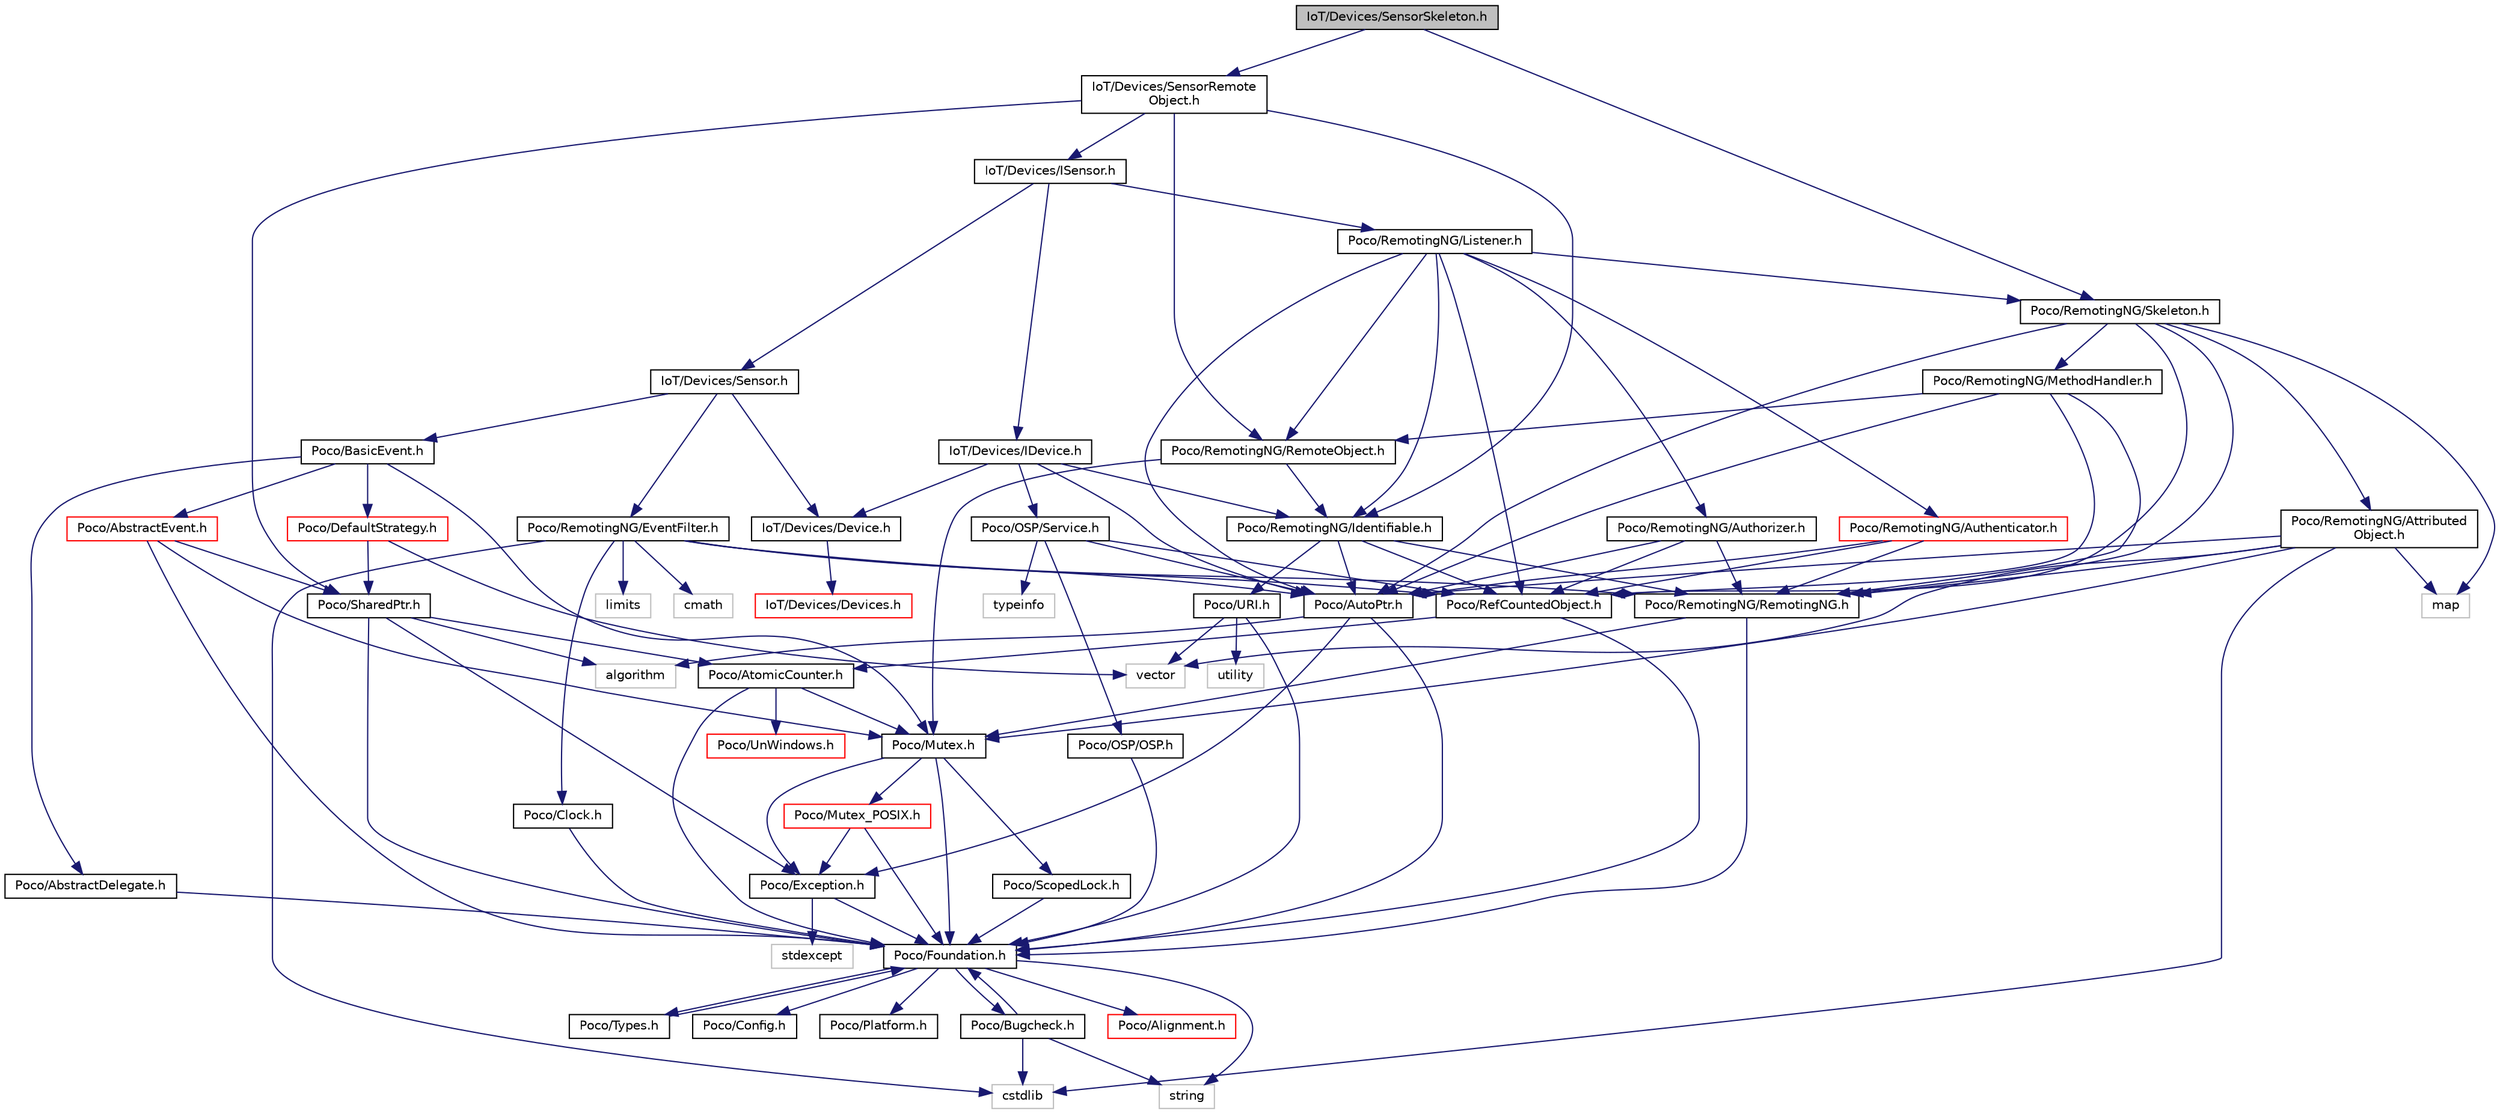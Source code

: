 digraph "IoT/Devices/SensorSkeleton.h"
{
 // LATEX_PDF_SIZE
  edge [fontname="Helvetica",fontsize="10",labelfontname="Helvetica",labelfontsize="10"];
  node [fontname="Helvetica",fontsize="10",shape=record];
  Node1 [label="IoT/Devices/SensorSkeleton.h",height=0.2,width=0.4,color="black", fillcolor="grey75", style="filled", fontcolor="black",tooltip=" "];
  Node1 -> Node2 [color="midnightblue",fontsize="10",style="solid",fontname="Helvetica"];
  Node2 [label="IoT/Devices/SensorRemote\lObject.h",height=0.2,width=0.4,color="black", fillcolor="white", style="filled",URL="$SensorRemoteObject_8h.html",tooltip=" "];
  Node2 -> Node3 [color="midnightblue",fontsize="10",style="solid",fontname="Helvetica"];
  Node3 [label="IoT/Devices/ISensor.h",height=0.2,width=0.4,color="black", fillcolor="white", style="filled",URL="$ISensor_8h.html",tooltip=" "];
  Node3 -> Node4 [color="midnightblue",fontsize="10",style="solid",fontname="Helvetica"];
  Node4 [label="IoT/Devices/IDevice.h",height=0.2,width=0.4,color="black", fillcolor="white", style="filled",URL="$IDevice_8h.html",tooltip=" "];
  Node4 -> Node5 [color="midnightblue",fontsize="10",style="solid",fontname="Helvetica"];
  Node5 [label="IoT/Devices/Device.h",height=0.2,width=0.4,color="black", fillcolor="white", style="filled",URL="$Device_8h.html",tooltip=" "];
  Node5 -> Node6 [color="midnightblue",fontsize="10",style="solid",fontname="Helvetica"];
  Node6 [label="IoT/Devices/Devices.h",height=0.2,width=0.4,color="red", fillcolor="white", style="filled",URL="$Devices_8h.html",tooltip=" "];
  Node4 -> Node17 [color="midnightblue",fontsize="10",style="solid",fontname="Helvetica"];
  Node17 [label="Poco/AutoPtr.h",height=0.2,width=0.4,color="black", fillcolor="white", style="filled",URL="$AutoPtr_8h.html",tooltip=" "];
  Node17 -> Node8 [color="midnightblue",fontsize="10",style="solid",fontname="Helvetica"];
  Node8 [label="Poco/Foundation.h",height=0.2,width=0.4,color="black", fillcolor="white", style="filled",URL="$Foundation_8h.html",tooltip=" "];
  Node8 -> Node9 [color="midnightblue",fontsize="10",style="solid",fontname="Helvetica"];
  Node9 [label="Poco/Config.h",height=0.2,width=0.4,color="black", fillcolor="white", style="filled",URL="$Config_8h.html",tooltip=" "];
  Node8 -> Node10 [color="midnightblue",fontsize="10",style="solid",fontname="Helvetica"];
  Node10 [label="Poco/Platform.h",height=0.2,width=0.4,color="black", fillcolor="white", style="filled",URL="$Platform_8h.html",tooltip=" "];
  Node8 -> Node11 [color="midnightblue",fontsize="10",style="solid",fontname="Helvetica"];
  Node11 [label="Poco/Alignment.h",height=0.2,width=0.4,color="red", fillcolor="white", style="filled",URL="$Alignment_8h.html",tooltip=" "];
  Node8 -> Node13 [color="midnightblue",fontsize="10",style="solid",fontname="Helvetica"];
  Node13 [label="Poco/Bugcheck.h",height=0.2,width=0.4,color="black", fillcolor="white", style="filled",URL="$Bugcheck_8h.html",tooltip=" "];
  Node13 -> Node8 [color="midnightblue",fontsize="10",style="solid",fontname="Helvetica"];
  Node13 -> Node14 [color="midnightblue",fontsize="10",style="solid",fontname="Helvetica"];
  Node14 [label="string",height=0.2,width=0.4,color="grey75", fillcolor="white", style="filled",tooltip=" "];
  Node13 -> Node15 [color="midnightblue",fontsize="10",style="solid",fontname="Helvetica"];
  Node15 [label="cstdlib",height=0.2,width=0.4,color="grey75", fillcolor="white", style="filled",tooltip=" "];
  Node8 -> Node16 [color="midnightblue",fontsize="10",style="solid",fontname="Helvetica"];
  Node16 [label="Poco/Types.h",height=0.2,width=0.4,color="black", fillcolor="white", style="filled",URL="$Types_8h.html",tooltip=" "];
  Node16 -> Node8 [color="midnightblue",fontsize="10",style="solid",fontname="Helvetica"];
  Node8 -> Node14 [color="midnightblue",fontsize="10",style="solid",fontname="Helvetica"];
  Node17 -> Node18 [color="midnightblue",fontsize="10",style="solid",fontname="Helvetica"];
  Node18 [label="Poco/Exception.h",height=0.2,width=0.4,color="black", fillcolor="white", style="filled",URL="$Exception_8h.html",tooltip=" "];
  Node18 -> Node8 [color="midnightblue",fontsize="10",style="solid",fontname="Helvetica"];
  Node18 -> Node19 [color="midnightblue",fontsize="10",style="solid",fontname="Helvetica"];
  Node19 [label="stdexcept",height=0.2,width=0.4,color="grey75", fillcolor="white", style="filled",tooltip=" "];
  Node17 -> Node20 [color="midnightblue",fontsize="10",style="solid",fontname="Helvetica"];
  Node20 [label="algorithm",height=0.2,width=0.4,color="grey75", fillcolor="white", style="filled",tooltip=" "];
  Node4 -> Node21 [color="midnightblue",fontsize="10",style="solid",fontname="Helvetica"];
  Node21 [label="Poco/OSP/Service.h",height=0.2,width=0.4,color="black", fillcolor="white", style="filled",URL="$Service_8h.html",tooltip=" "];
  Node21 -> Node22 [color="midnightblue",fontsize="10",style="solid",fontname="Helvetica"];
  Node22 [label="Poco/OSP/OSP.h",height=0.2,width=0.4,color="black", fillcolor="white", style="filled",URL="$OSP_8h.html",tooltip=" "];
  Node22 -> Node8 [color="midnightblue",fontsize="10",style="solid",fontname="Helvetica"];
  Node21 -> Node23 [color="midnightblue",fontsize="10",style="solid",fontname="Helvetica"];
  Node23 [label="Poco/RefCountedObject.h",height=0.2,width=0.4,color="black", fillcolor="white", style="filled",URL="$RefCountedObject_8h.html",tooltip=" "];
  Node23 -> Node8 [color="midnightblue",fontsize="10",style="solid",fontname="Helvetica"];
  Node23 -> Node24 [color="midnightblue",fontsize="10",style="solid",fontname="Helvetica"];
  Node24 [label="Poco/AtomicCounter.h",height=0.2,width=0.4,color="black", fillcolor="white", style="filled",URL="$AtomicCounter_8h.html",tooltip=" "];
  Node24 -> Node8 [color="midnightblue",fontsize="10",style="solid",fontname="Helvetica"];
  Node24 -> Node25 [color="midnightblue",fontsize="10",style="solid",fontname="Helvetica"];
  Node25 [label="Poco/UnWindows.h",height=0.2,width=0.4,color="red", fillcolor="white", style="filled",URL="$UnWindows_8h.html",tooltip=" "];
  Node24 -> Node27 [color="midnightblue",fontsize="10",style="solid",fontname="Helvetica"];
  Node27 [label="Poco/Mutex.h",height=0.2,width=0.4,color="black", fillcolor="white", style="filled",URL="$Mutex_8h.html",tooltip=" "];
  Node27 -> Node8 [color="midnightblue",fontsize="10",style="solid",fontname="Helvetica"];
  Node27 -> Node18 [color="midnightblue",fontsize="10",style="solid",fontname="Helvetica"];
  Node27 -> Node28 [color="midnightblue",fontsize="10",style="solid",fontname="Helvetica"];
  Node28 [label="Poco/ScopedLock.h",height=0.2,width=0.4,color="black", fillcolor="white", style="filled",URL="$ScopedLock_8h.html",tooltip=" "];
  Node28 -> Node8 [color="midnightblue",fontsize="10",style="solid",fontname="Helvetica"];
  Node27 -> Node29 [color="midnightblue",fontsize="10",style="solid",fontname="Helvetica"];
  Node29 [label="Poco/Mutex_POSIX.h",height=0.2,width=0.4,color="red", fillcolor="white", style="filled",URL="$Mutex__POSIX_8h.html",tooltip=" "];
  Node29 -> Node8 [color="midnightblue",fontsize="10",style="solid",fontname="Helvetica"];
  Node29 -> Node18 [color="midnightblue",fontsize="10",style="solid",fontname="Helvetica"];
  Node21 -> Node17 [color="midnightblue",fontsize="10",style="solid",fontname="Helvetica"];
  Node21 -> Node32 [color="midnightblue",fontsize="10",style="solid",fontname="Helvetica"];
  Node32 [label="typeinfo",height=0.2,width=0.4,color="grey75", fillcolor="white", style="filled",tooltip=" "];
  Node4 -> Node33 [color="midnightblue",fontsize="10",style="solid",fontname="Helvetica"];
  Node33 [label="Poco/RemotingNG/Identifiable.h",height=0.2,width=0.4,color="black", fillcolor="white", style="filled",URL="$Identifiable_8h.html",tooltip=" "];
  Node33 -> Node34 [color="midnightblue",fontsize="10",style="solid",fontname="Helvetica"];
  Node34 [label="Poco/RemotingNG/RemotingNG.h",height=0.2,width=0.4,color="black", fillcolor="white", style="filled",URL="$RemotingNG_8h.html",tooltip=" "];
  Node34 -> Node8 [color="midnightblue",fontsize="10",style="solid",fontname="Helvetica"];
  Node34 -> Node27 [color="midnightblue",fontsize="10",style="solid",fontname="Helvetica"];
  Node33 -> Node23 [color="midnightblue",fontsize="10",style="solid",fontname="Helvetica"];
  Node33 -> Node17 [color="midnightblue",fontsize="10",style="solid",fontname="Helvetica"];
  Node33 -> Node35 [color="midnightblue",fontsize="10",style="solid",fontname="Helvetica"];
  Node35 [label="Poco/URI.h",height=0.2,width=0.4,color="black", fillcolor="white", style="filled",URL="$URI_8h.html",tooltip=" "];
  Node35 -> Node8 [color="midnightblue",fontsize="10",style="solid",fontname="Helvetica"];
  Node35 -> Node36 [color="midnightblue",fontsize="10",style="solid",fontname="Helvetica"];
  Node36 [label="vector",height=0.2,width=0.4,color="grey75", fillcolor="white", style="filled",tooltip=" "];
  Node35 -> Node37 [color="midnightblue",fontsize="10",style="solid",fontname="Helvetica"];
  Node37 [label="utility",height=0.2,width=0.4,color="grey75", fillcolor="white", style="filled",tooltip=" "];
  Node3 -> Node38 [color="midnightblue",fontsize="10",style="solid",fontname="Helvetica"];
  Node38 [label="IoT/Devices/Sensor.h",height=0.2,width=0.4,color="black", fillcolor="white", style="filled",URL="$Sensor_8h.html",tooltip=" "];
  Node38 -> Node5 [color="midnightblue",fontsize="10",style="solid",fontname="Helvetica"];
  Node38 -> Node39 [color="midnightblue",fontsize="10",style="solid",fontname="Helvetica"];
  Node39 [label="Poco/RemotingNG/EventFilter.h",height=0.2,width=0.4,color="black", fillcolor="white", style="filled",URL="$EventFilter_8h.html",tooltip=" "];
  Node39 -> Node34 [color="midnightblue",fontsize="10",style="solid",fontname="Helvetica"];
  Node39 -> Node23 [color="midnightblue",fontsize="10",style="solid",fontname="Helvetica"];
  Node39 -> Node17 [color="midnightblue",fontsize="10",style="solid",fontname="Helvetica"];
  Node39 -> Node40 [color="midnightblue",fontsize="10",style="solid",fontname="Helvetica"];
  Node40 [label="Poco/Clock.h",height=0.2,width=0.4,color="black", fillcolor="white", style="filled",URL="$Clock_8h.html",tooltip=" "];
  Node40 -> Node8 [color="midnightblue",fontsize="10",style="solid",fontname="Helvetica"];
  Node39 -> Node41 [color="midnightblue",fontsize="10",style="solid",fontname="Helvetica"];
  Node41 [label="cmath",height=0.2,width=0.4,color="grey75", fillcolor="white", style="filled",tooltip=" "];
  Node39 -> Node15 [color="midnightblue",fontsize="10",style="solid",fontname="Helvetica"];
  Node39 -> Node42 [color="midnightblue",fontsize="10",style="solid",fontname="Helvetica"];
  Node42 [label="limits",height=0.2,width=0.4,color="grey75", fillcolor="white", style="filled",tooltip=" "];
  Node38 -> Node43 [color="midnightblue",fontsize="10",style="solid",fontname="Helvetica"];
  Node43 [label="Poco/BasicEvent.h",height=0.2,width=0.4,color="black", fillcolor="white", style="filled",URL="$BasicEvent_8h.html",tooltip=" "];
  Node43 -> Node44 [color="midnightblue",fontsize="10",style="solid",fontname="Helvetica"];
  Node44 [label="Poco/AbstractEvent.h",height=0.2,width=0.4,color="red", fillcolor="white", style="filled",URL="$AbstractEvent_8h.html",tooltip=" "];
  Node44 -> Node8 [color="midnightblue",fontsize="10",style="solid",fontname="Helvetica"];
  Node44 -> Node46 [color="midnightblue",fontsize="10",style="solid",fontname="Helvetica"];
  Node46 [label="Poco/SharedPtr.h",height=0.2,width=0.4,color="black", fillcolor="white", style="filled",URL="$SharedPtr_8h.html",tooltip=" "];
  Node46 -> Node8 [color="midnightblue",fontsize="10",style="solid",fontname="Helvetica"];
  Node46 -> Node18 [color="midnightblue",fontsize="10",style="solid",fontname="Helvetica"];
  Node46 -> Node24 [color="midnightblue",fontsize="10",style="solid",fontname="Helvetica"];
  Node46 -> Node20 [color="midnightblue",fontsize="10",style="solid",fontname="Helvetica"];
  Node44 -> Node27 [color="midnightblue",fontsize="10",style="solid",fontname="Helvetica"];
  Node43 -> Node75 [color="midnightblue",fontsize="10",style="solid",fontname="Helvetica"];
  Node75 [label="Poco/DefaultStrategy.h",height=0.2,width=0.4,color="red", fillcolor="white", style="filled",URL="$DefaultStrategy_8h.html",tooltip=" "];
  Node75 -> Node46 [color="midnightblue",fontsize="10",style="solid",fontname="Helvetica"];
  Node75 -> Node36 [color="midnightblue",fontsize="10",style="solid",fontname="Helvetica"];
  Node43 -> Node77 [color="midnightblue",fontsize="10",style="solid",fontname="Helvetica"];
  Node77 [label="Poco/AbstractDelegate.h",height=0.2,width=0.4,color="black", fillcolor="white", style="filled",URL="$AbstractDelegate_8h.html",tooltip=" "];
  Node77 -> Node8 [color="midnightblue",fontsize="10",style="solid",fontname="Helvetica"];
  Node43 -> Node27 [color="midnightblue",fontsize="10",style="solid",fontname="Helvetica"];
  Node3 -> Node78 [color="midnightblue",fontsize="10",style="solid",fontname="Helvetica"];
  Node78 [label="Poco/RemotingNG/Listener.h",height=0.2,width=0.4,color="black", fillcolor="white", style="filled",URL="$Listener_8h.html",tooltip=" "];
  Node78 -> Node33 [color="midnightblue",fontsize="10",style="solid",fontname="Helvetica"];
  Node78 -> Node79 [color="midnightblue",fontsize="10",style="solid",fontname="Helvetica"];
  Node79 [label="Poco/RemotingNG/RemoteObject.h",height=0.2,width=0.4,color="black", fillcolor="white", style="filled",URL="$RemoteObject_8h.html",tooltip=" "];
  Node79 -> Node33 [color="midnightblue",fontsize="10",style="solid",fontname="Helvetica"];
  Node79 -> Node27 [color="midnightblue",fontsize="10",style="solid",fontname="Helvetica"];
  Node78 -> Node80 [color="midnightblue",fontsize="10",style="solid",fontname="Helvetica"];
  Node80 [label="Poco/RemotingNG/Skeleton.h",height=0.2,width=0.4,color="black", fillcolor="white", style="filled",URL="$Skeleton_8h.html",tooltip=" "];
  Node80 -> Node34 [color="midnightblue",fontsize="10",style="solid",fontname="Helvetica"];
  Node80 -> Node81 [color="midnightblue",fontsize="10",style="solid",fontname="Helvetica"];
  Node81 [label="Poco/RemotingNG/Attributed\lObject.h",height=0.2,width=0.4,color="black", fillcolor="white", style="filled",URL="$AttributedObject_8h.html",tooltip=" "];
  Node81 -> Node34 [color="midnightblue",fontsize="10",style="solid",fontname="Helvetica"];
  Node81 -> Node17 [color="midnightblue",fontsize="10",style="solid",fontname="Helvetica"];
  Node81 -> Node27 [color="midnightblue",fontsize="10",style="solid",fontname="Helvetica"];
  Node81 -> Node15 [color="midnightblue",fontsize="10",style="solid",fontname="Helvetica"];
  Node81 -> Node36 [color="midnightblue",fontsize="10",style="solid",fontname="Helvetica"];
  Node81 -> Node69 [color="midnightblue",fontsize="10",style="solid",fontname="Helvetica"];
  Node69 [label="map",height=0.2,width=0.4,color="grey75", fillcolor="white", style="filled",tooltip=" "];
  Node80 -> Node82 [color="midnightblue",fontsize="10",style="solid",fontname="Helvetica"];
  Node82 [label="Poco/RemotingNG/MethodHandler.h",height=0.2,width=0.4,color="black", fillcolor="white", style="filled",URL="$MethodHandler_8h.html",tooltip=" "];
  Node82 -> Node34 [color="midnightblue",fontsize="10",style="solid",fontname="Helvetica"];
  Node82 -> Node79 [color="midnightblue",fontsize="10",style="solid",fontname="Helvetica"];
  Node82 -> Node23 [color="midnightblue",fontsize="10",style="solid",fontname="Helvetica"];
  Node82 -> Node17 [color="midnightblue",fontsize="10",style="solid",fontname="Helvetica"];
  Node80 -> Node23 [color="midnightblue",fontsize="10",style="solid",fontname="Helvetica"];
  Node80 -> Node17 [color="midnightblue",fontsize="10",style="solid",fontname="Helvetica"];
  Node80 -> Node69 [color="midnightblue",fontsize="10",style="solid",fontname="Helvetica"];
  Node78 -> Node83 [color="midnightblue",fontsize="10",style="solid",fontname="Helvetica"];
  Node83 [label="Poco/RemotingNG/Authenticator.h",height=0.2,width=0.4,color="red", fillcolor="white", style="filled",URL="$Authenticator_8h.html",tooltip=" "];
  Node83 -> Node34 [color="midnightblue",fontsize="10",style="solid",fontname="Helvetica"];
  Node83 -> Node23 [color="midnightblue",fontsize="10",style="solid",fontname="Helvetica"];
  Node83 -> Node17 [color="midnightblue",fontsize="10",style="solid",fontname="Helvetica"];
  Node78 -> Node85 [color="midnightblue",fontsize="10",style="solid",fontname="Helvetica"];
  Node85 [label="Poco/RemotingNG/Authorizer.h",height=0.2,width=0.4,color="black", fillcolor="white", style="filled",URL="$Authorizer_8h.html",tooltip=" "];
  Node85 -> Node34 [color="midnightblue",fontsize="10",style="solid",fontname="Helvetica"];
  Node85 -> Node23 [color="midnightblue",fontsize="10",style="solid",fontname="Helvetica"];
  Node85 -> Node17 [color="midnightblue",fontsize="10",style="solid",fontname="Helvetica"];
  Node78 -> Node23 [color="midnightblue",fontsize="10",style="solid",fontname="Helvetica"];
  Node78 -> Node17 [color="midnightblue",fontsize="10",style="solid",fontname="Helvetica"];
  Node2 -> Node33 [color="midnightblue",fontsize="10",style="solid",fontname="Helvetica"];
  Node2 -> Node79 [color="midnightblue",fontsize="10",style="solid",fontname="Helvetica"];
  Node2 -> Node46 [color="midnightblue",fontsize="10",style="solid",fontname="Helvetica"];
  Node1 -> Node80 [color="midnightblue",fontsize="10",style="solid",fontname="Helvetica"];
}
